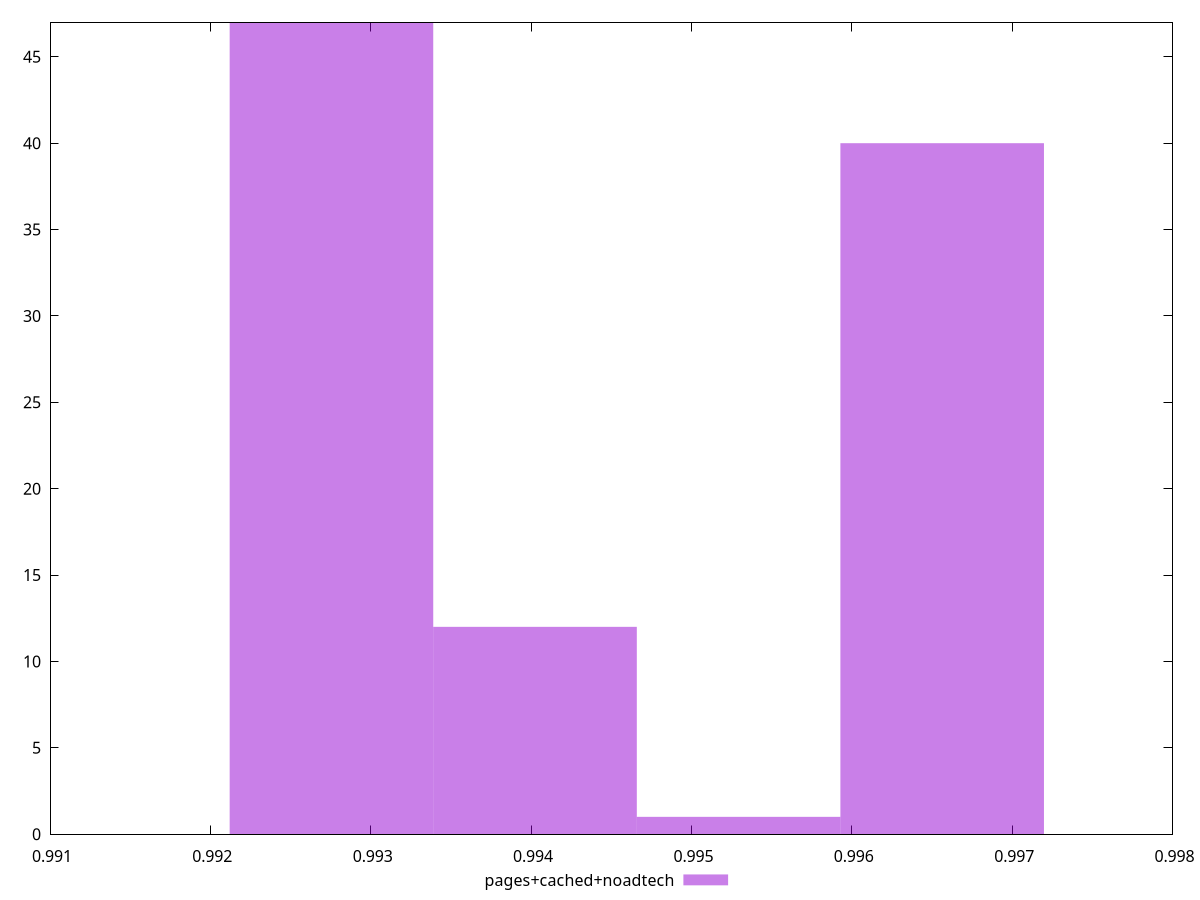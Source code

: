 $_pagesCachedNoadtech <<EOF
0.9927551688325905 47
0.9965636924981887 40
0.9940246767211232 12
0.9952941846096559 1
EOF
set key outside below
set terminal pngcairo
set output "report_00004_2020-11-02T20-21-41.718Z/first-cpu-idle/pages+cached+noadtech//hist.png"
set yrange [0:47]
set boxwidth 0.0012695078885327244
set style fill transparent solid 0.5 noborder
plot $_pagesCachedNoadtech title "pages+cached+noadtech" with boxes ,
